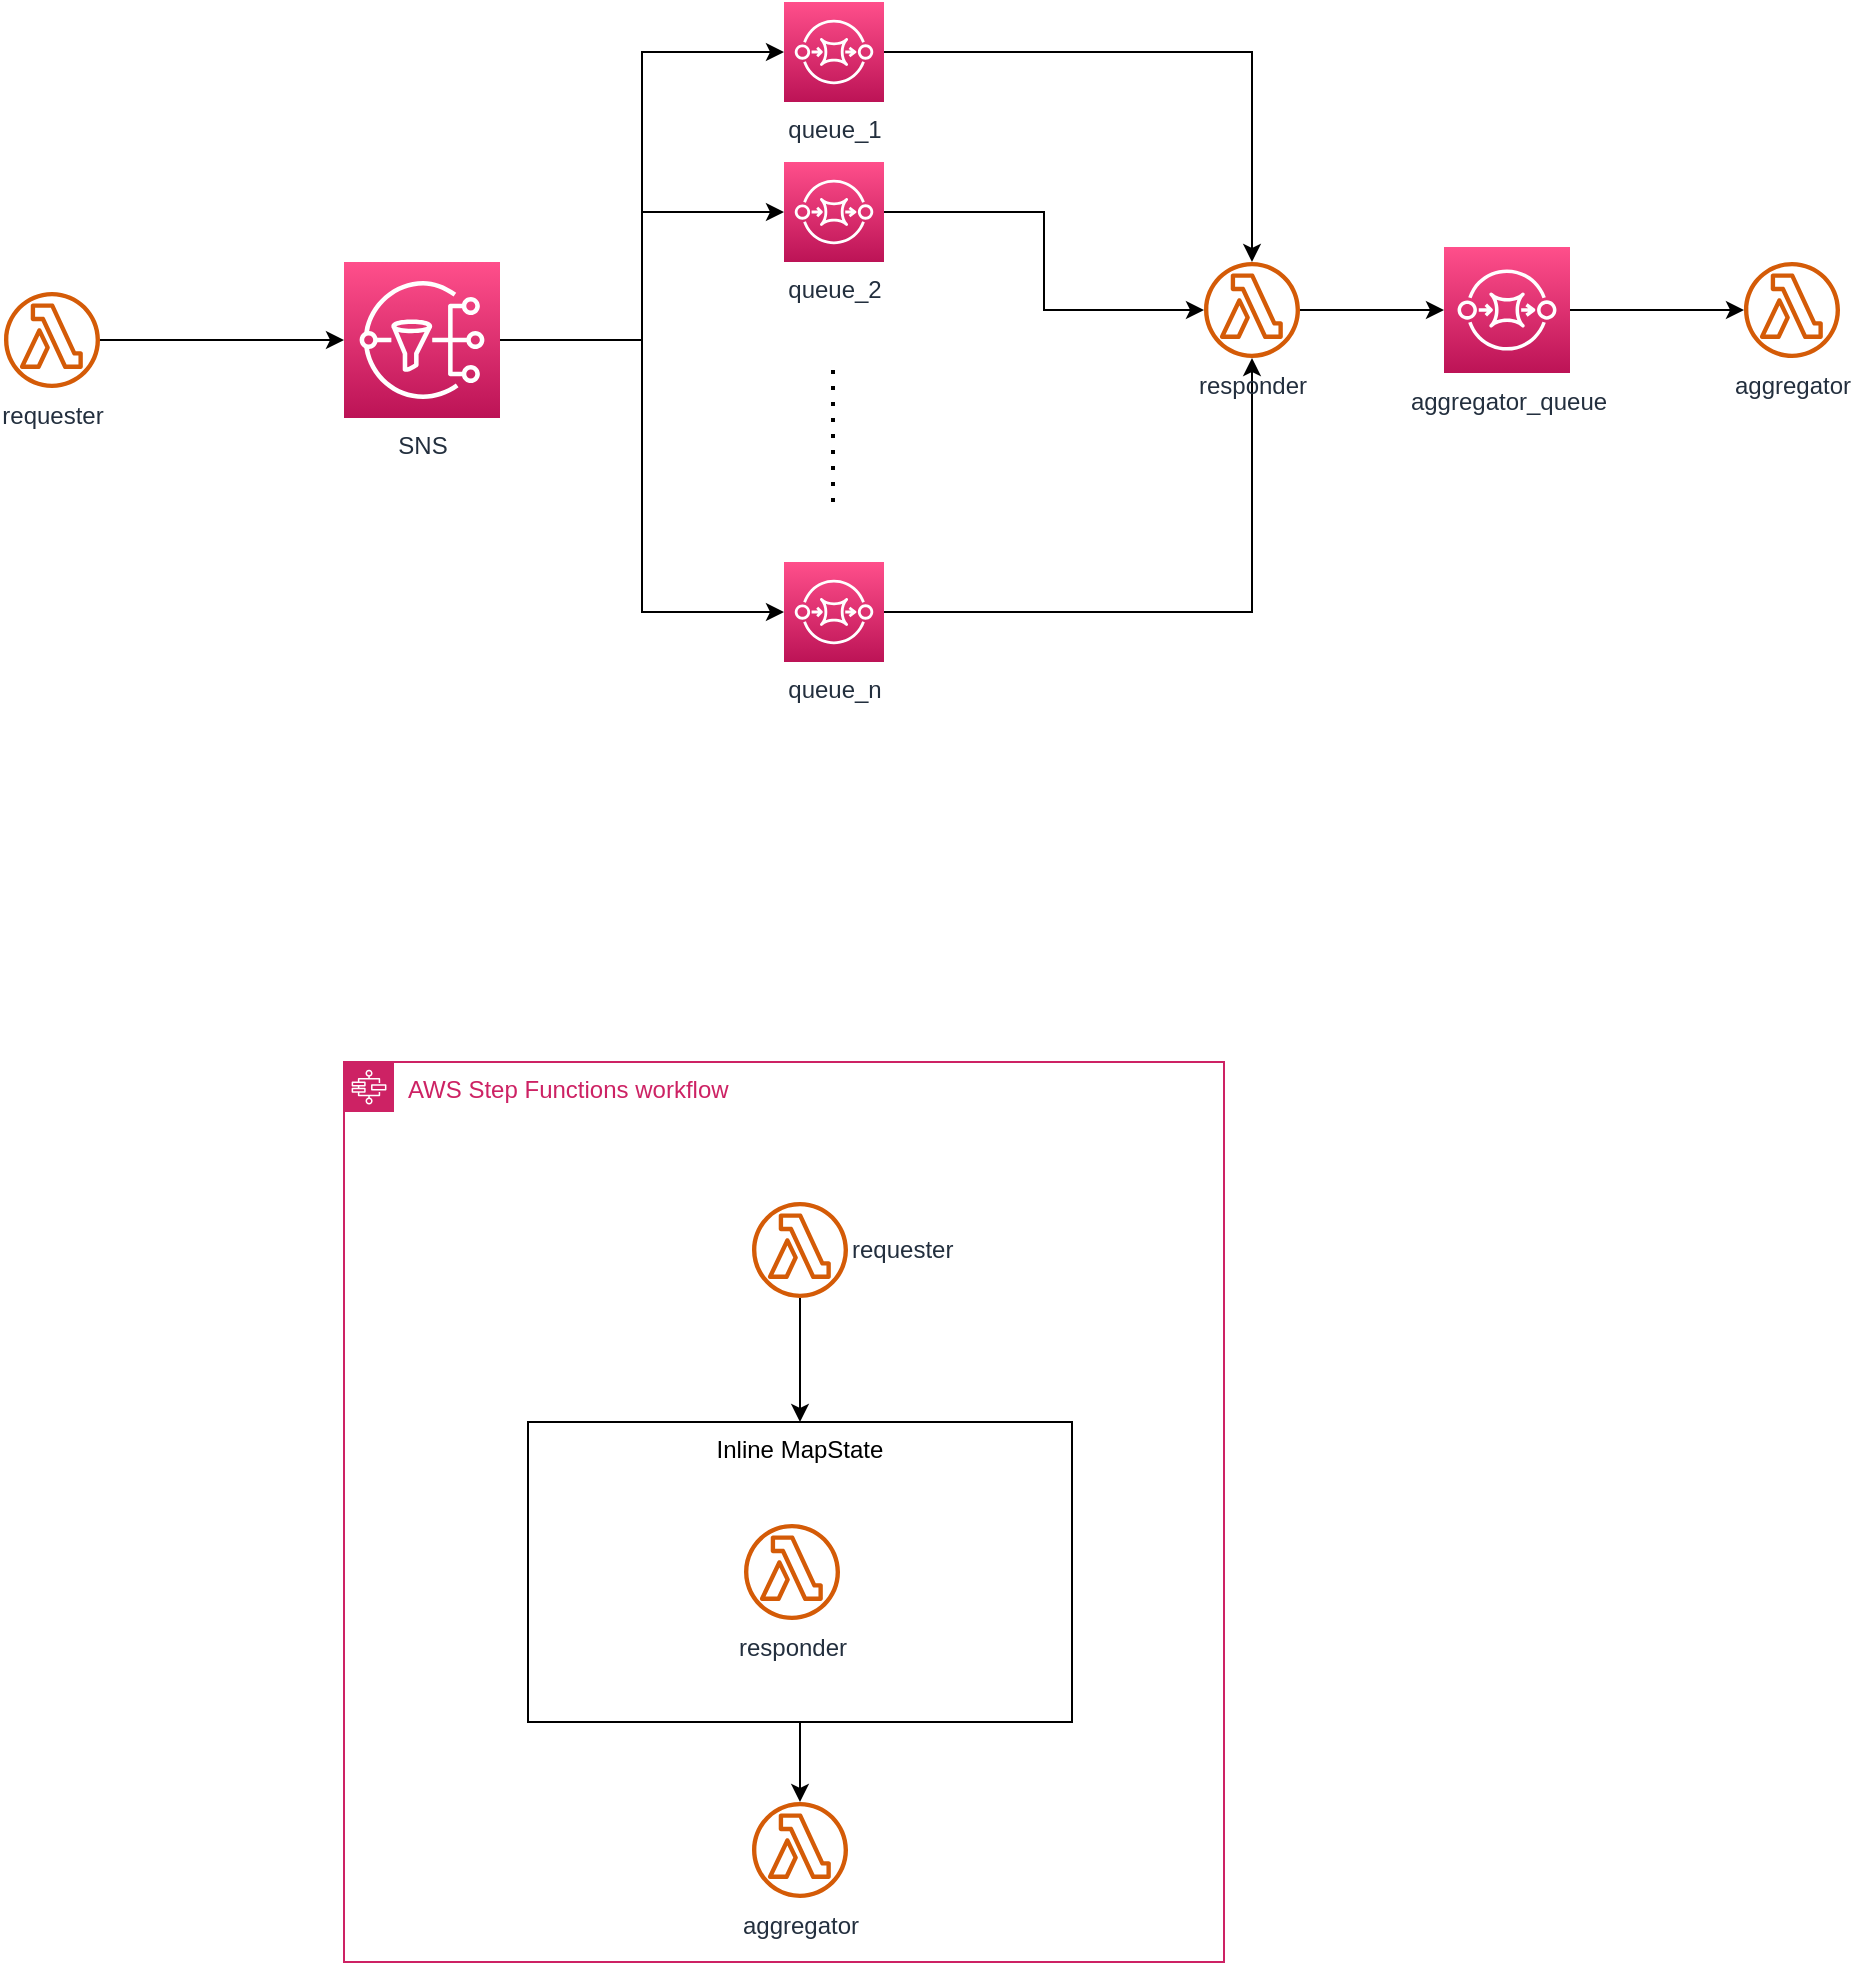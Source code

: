 <mxfile pages="2">
    <diagram name="Page-1" id="cMgIsSccXNj6GCkzzv1q">
        <mxGraphModel dx="2090" dy="933" grid="1" gridSize="10" guides="1" tooltips="1" connect="1" arrows="1" fold="1" page="1" pageScale="1" pageWidth="827" pageHeight="1169" math="0" shadow="0">
            <root>
                <mxCell id="0"/>
                <mxCell id="1" parent="0"/>
                <mxCell id="nxhAr-7SDfGe0P9x2-T0-5" style="edgeStyle=orthogonalEdgeStyle;rounded=0;orthogonalLoop=1;jettySize=auto;html=1;entryX=0;entryY=0.5;entryDx=0;entryDy=0;entryPerimeter=0;" parent="1" source="nxhAr-7SDfGe0P9x2-T0-1" target="nxhAr-7SDfGe0P9x2-T0-2" edge="1">
                    <mxGeometry relative="1" as="geometry"/>
                </mxCell>
                <mxCell id="nxhAr-7SDfGe0P9x2-T0-6" style="edgeStyle=orthogonalEdgeStyle;rounded=0;orthogonalLoop=1;jettySize=auto;html=1;entryX=0;entryY=0.5;entryDx=0;entryDy=0;entryPerimeter=0;" parent="1" source="nxhAr-7SDfGe0P9x2-T0-1" target="nxhAr-7SDfGe0P9x2-T0-3" edge="1">
                    <mxGeometry relative="1" as="geometry"/>
                </mxCell>
                <mxCell id="nxhAr-7SDfGe0P9x2-T0-7" style="edgeStyle=orthogonalEdgeStyle;rounded=0;orthogonalLoop=1;jettySize=auto;html=1;entryX=0;entryY=0.5;entryDx=0;entryDy=0;entryPerimeter=0;" parent="1" source="nxhAr-7SDfGe0P9x2-T0-1" target="nxhAr-7SDfGe0P9x2-T0-4" edge="1">
                    <mxGeometry relative="1" as="geometry"/>
                </mxCell>
                <mxCell id="nxhAr-7SDfGe0P9x2-T0-1" value="SNS" style="sketch=0;points=[[0,0,0],[0.25,0,0],[0.5,0,0],[0.75,0,0],[1,0,0],[0,1,0],[0.25,1,0],[0.5,1,0],[0.75,1,0],[1,1,0],[0,0.25,0],[0,0.5,0],[0,0.75,0],[1,0.25,0],[1,0.5,0],[1,0.75,0]];outlineConnect=0;fontColor=#232F3E;gradientColor=#FF4F8B;gradientDirection=north;fillColor=#BC1356;strokeColor=#ffffff;dashed=0;verticalLabelPosition=bottom;verticalAlign=top;align=center;html=1;fontSize=12;fontStyle=0;aspect=fixed;shape=mxgraph.aws4.resourceIcon;resIcon=mxgraph.aws4.sns;" parent="1" vertex="1">
                    <mxGeometry x="50" y="210" width="78" height="78" as="geometry"/>
                </mxCell>
                <mxCell id="nxhAr-7SDfGe0P9x2-T0-12" style="edgeStyle=orthogonalEdgeStyle;rounded=0;orthogonalLoop=1;jettySize=auto;html=1;" parent="1" source="nxhAr-7SDfGe0P9x2-T0-2" target="nxhAr-7SDfGe0P9x2-T0-9" edge="1">
                    <mxGeometry relative="1" as="geometry"/>
                </mxCell>
                <mxCell id="nxhAr-7SDfGe0P9x2-T0-2" value="queue_1" style="sketch=0;points=[[0,0,0],[0.25,0,0],[0.5,0,0],[0.75,0,0],[1,0,0],[0,1,0],[0.25,1,0],[0.5,1,0],[0.75,1,0],[1,1,0],[0,0.25,0],[0,0.5,0],[0,0.75,0],[1,0.25,0],[1,0.5,0],[1,0.75,0]];outlineConnect=0;fontColor=#232F3E;gradientColor=#FF4F8B;gradientDirection=north;fillColor=#BC1356;strokeColor=#ffffff;dashed=0;verticalLabelPosition=bottom;verticalAlign=top;align=center;html=1;fontSize=12;fontStyle=0;aspect=fixed;shape=mxgraph.aws4.resourceIcon;resIcon=mxgraph.aws4.sqs;" parent="1" vertex="1">
                    <mxGeometry x="270" y="80" width="50" height="50" as="geometry"/>
                </mxCell>
                <mxCell id="nxhAr-7SDfGe0P9x2-T0-11" style="edgeStyle=orthogonalEdgeStyle;rounded=0;orthogonalLoop=1;jettySize=auto;html=1;" parent="1" source="nxhAr-7SDfGe0P9x2-T0-3" target="nxhAr-7SDfGe0P9x2-T0-9" edge="1">
                    <mxGeometry relative="1" as="geometry"/>
                </mxCell>
                <mxCell id="nxhAr-7SDfGe0P9x2-T0-3" value="queue_2" style="sketch=0;points=[[0,0,0],[0.25,0,0],[0.5,0,0],[0.75,0,0],[1,0,0],[0,1,0],[0.25,1,0],[0.5,1,0],[0.75,1,0],[1,1,0],[0,0.25,0],[0,0.5,0],[0,0.75,0],[1,0.25,0],[1,0.5,0],[1,0.75,0]];outlineConnect=0;fontColor=#232F3E;gradientColor=#FF4F8B;gradientDirection=north;fillColor=#BC1356;strokeColor=#ffffff;dashed=0;verticalLabelPosition=bottom;verticalAlign=top;align=center;html=1;fontSize=12;fontStyle=0;aspect=fixed;shape=mxgraph.aws4.resourceIcon;resIcon=mxgraph.aws4.sqs;" parent="1" vertex="1">
                    <mxGeometry x="270" y="160" width="50" height="50" as="geometry"/>
                </mxCell>
                <mxCell id="nxhAr-7SDfGe0P9x2-T0-13" style="edgeStyle=orthogonalEdgeStyle;rounded=0;orthogonalLoop=1;jettySize=auto;html=1;" parent="1" source="nxhAr-7SDfGe0P9x2-T0-4" target="nxhAr-7SDfGe0P9x2-T0-9" edge="1">
                    <mxGeometry relative="1" as="geometry"/>
                </mxCell>
                <mxCell id="nxhAr-7SDfGe0P9x2-T0-4" value="queue_n" style="sketch=0;points=[[0,0,0],[0.25,0,0],[0.5,0,0],[0.75,0,0],[1,0,0],[0,1,0],[0.25,1,0],[0.5,1,0],[0.75,1,0],[1,1,0],[0,0.25,0],[0,0.5,0],[0,0.75,0],[1,0.25,0],[1,0.5,0],[1,0.75,0]];outlineConnect=0;fontColor=#232F3E;gradientColor=#FF4F8B;gradientDirection=north;fillColor=#BC1356;strokeColor=#ffffff;dashed=0;verticalLabelPosition=bottom;verticalAlign=top;align=center;html=1;fontSize=12;fontStyle=0;aspect=fixed;shape=mxgraph.aws4.resourceIcon;resIcon=mxgraph.aws4.sqs;" parent="1" vertex="1">
                    <mxGeometry x="270" y="360" width="50" height="50" as="geometry"/>
                </mxCell>
                <mxCell id="nxhAr-7SDfGe0P9x2-T0-8" value="" style="endArrow=none;dashed=1;html=1;dashPattern=1 3;strokeWidth=2;rounded=0;" parent="1" edge="1">
                    <mxGeometry width="50" height="50" relative="1" as="geometry">
                        <mxPoint x="294.5" y="330" as="sourcePoint"/>
                        <mxPoint x="294.5" y="260" as="targetPoint"/>
                    </mxGeometry>
                </mxCell>
                <mxCell id="nxhAr-7SDfGe0P9x2-T0-15" style="edgeStyle=orthogonalEdgeStyle;rounded=0;orthogonalLoop=1;jettySize=auto;html=1;entryX=0;entryY=0.5;entryDx=0;entryDy=0;entryPerimeter=0;" parent="1" source="nxhAr-7SDfGe0P9x2-T0-9" target="nxhAr-7SDfGe0P9x2-T0-14" edge="1">
                    <mxGeometry relative="1" as="geometry"/>
                </mxCell>
                <mxCell id="nxhAr-7SDfGe0P9x2-T0-9" value="responder" style="sketch=0;outlineConnect=0;fontColor=#232F3E;gradientColor=none;fillColor=#D45B07;strokeColor=none;dashed=0;verticalLabelPosition=bottom;verticalAlign=top;align=center;html=1;fontSize=12;fontStyle=0;aspect=fixed;pointerEvents=1;shape=mxgraph.aws4.lambda_function;" parent="1" vertex="1">
                    <mxGeometry x="480" y="210" width="48" height="48" as="geometry"/>
                </mxCell>
                <mxCell id="nxhAr-7SDfGe0P9x2-T0-17" style="edgeStyle=orthogonalEdgeStyle;rounded=0;orthogonalLoop=1;jettySize=auto;html=1;" parent="1" source="nxhAr-7SDfGe0P9x2-T0-14" target="nxhAr-7SDfGe0P9x2-T0-16" edge="1">
                    <mxGeometry relative="1" as="geometry"/>
                </mxCell>
                <mxCell id="nxhAr-7SDfGe0P9x2-T0-14" value="aggregator_queue" style="sketch=0;points=[[0,0,0],[0.25,0,0],[0.5,0,0],[0.75,0,0],[1,0,0],[0,1,0],[0.25,1,0],[0.5,1,0],[0.75,1,0],[1,1,0],[0,0.25,0],[0,0.5,0],[0,0.75,0],[1,0.25,0],[1,0.5,0],[1,0.75,0]];outlineConnect=0;fontColor=#232F3E;gradientColor=#FF4F8B;gradientDirection=north;fillColor=#BC1356;strokeColor=#ffffff;dashed=0;verticalLabelPosition=bottom;verticalAlign=top;align=center;html=1;fontSize=12;fontStyle=0;aspect=fixed;shape=mxgraph.aws4.resourceIcon;resIcon=mxgraph.aws4.sqs;" parent="1" vertex="1">
                    <mxGeometry x="600" y="202.5" width="63" height="63" as="geometry"/>
                </mxCell>
                <mxCell id="nxhAr-7SDfGe0P9x2-T0-16" value="aggregator" style="sketch=0;outlineConnect=0;fontColor=#232F3E;gradientColor=none;fillColor=#D45B07;strokeColor=none;dashed=0;verticalLabelPosition=bottom;verticalAlign=top;align=center;html=1;fontSize=12;fontStyle=0;aspect=fixed;pointerEvents=1;shape=mxgraph.aws4.lambda_function;" parent="1" vertex="1">
                    <mxGeometry x="750" y="210" width="48" height="48" as="geometry"/>
                </mxCell>
                <mxCell id="nxhAr-7SDfGe0P9x2-T0-19" value="AWS Step Functions workflow" style="points=[[0,0],[0.25,0],[0.5,0],[0.75,0],[1,0],[1,0.25],[1,0.5],[1,0.75],[1,1],[0.75,1],[0.5,1],[0.25,1],[0,1],[0,0.75],[0,0.5],[0,0.25]];outlineConnect=0;gradientColor=none;html=1;whiteSpace=wrap;fontSize=12;fontStyle=0;container=1;pointerEvents=0;collapsible=0;recursiveResize=0;shape=mxgraph.aws4.group;grIcon=mxgraph.aws4.group_aws_step_functions_workflow;strokeColor=#CD2264;fillColor=none;verticalAlign=top;align=left;spacingLeft=30;fontColor=#CD2264;dashed=0;" parent="1" vertex="1">
                    <mxGeometry x="50" y="610" width="440" height="450" as="geometry"/>
                </mxCell>
                <mxCell id="nxhAr-7SDfGe0P9x2-T0-24" style="edgeStyle=orthogonalEdgeStyle;rounded=0;orthogonalLoop=1;jettySize=auto;html=1;" parent="nxhAr-7SDfGe0P9x2-T0-19" source="nxhAr-7SDfGe0P9x2-T0-22" target="nxhAr-7SDfGe0P9x2-T0-23" edge="1">
                    <mxGeometry relative="1" as="geometry"/>
                </mxCell>
                <mxCell id="nxhAr-7SDfGe0P9x2-T0-22" value="requester" style="sketch=0;outlineConnect=0;fontColor=#232F3E;gradientColor=none;fillColor=#D45B07;strokeColor=none;dashed=0;verticalLabelPosition=middle;verticalAlign=middle;align=left;html=1;fontSize=12;fontStyle=0;aspect=fixed;pointerEvents=1;shape=mxgraph.aws4.lambda_function;labelPosition=right;" parent="nxhAr-7SDfGe0P9x2-T0-19" vertex="1">
                    <mxGeometry x="204" y="70" width="48" height="48" as="geometry"/>
                </mxCell>
                <mxCell id="nxhAr-7SDfGe0P9x2-T0-27" style="edgeStyle=orthogonalEdgeStyle;rounded=0;orthogonalLoop=1;jettySize=auto;html=1;" parent="nxhAr-7SDfGe0P9x2-T0-19" source="nxhAr-7SDfGe0P9x2-T0-23" target="nxhAr-7SDfGe0P9x2-T0-26" edge="1">
                    <mxGeometry relative="1" as="geometry"/>
                </mxCell>
                <mxCell id="nxhAr-7SDfGe0P9x2-T0-23" value="Inline MapState" style="rounded=0;whiteSpace=wrap;html=1;verticalAlign=top;labelPosition=center;verticalLabelPosition=middle;align=center;" parent="nxhAr-7SDfGe0P9x2-T0-19" vertex="1">
                    <mxGeometry x="92" y="180" width="272" height="150" as="geometry"/>
                </mxCell>
                <mxCell id="nxhAr-7SDfGe0P9x2-T0-25" value="responder" style="sketch=0;outlineConnect=0;fontColor=#232F3E;gradientColor=none;fillColor=#D45B07;strokeColor=none;dashed=0;verticalLabelPosition=bottom;verticalAlign=top;align=center;html=1;fontSize=12;fontStyle=0;aspect=fixed;pointerEvents=1;shape=mxgraph.aws4.lambda_function;" parent="nxhAr-7SDfGe0P9x2-T0-19" vertex="1">
                    <mxGeometry x="200" y="231" width="48" height="48" as="geometry"/>
                </mxCell>
                <mxCell id="nxhAr-7SDfGe0P9x2-T0-26" value="aggregator" style="sketch=0;outlineConnect=0;fontColor=#232F3E;gradientColor=none;fillColor=#D45B07;strokeColor=none;dashed=0;verticalLabelPosition=bottom;verticalAlign=top;align=center;html=1;fontSize=12;fontStyle=0;aspect=fixed;pointerEvents=1;shape=mxgraph.aws4.lambda_function;" parent="nxhAr-7SDfGe0P9x2-T0-19" vertex="1">
                    <mxGeometry x="204" y="370" width="48" height="48" as="geometry"/>
                </mxCell>
                <mxCell id="nxhAr-7SDfGe0P9x2-T0-21" style="edgeStyle=orthogonalEdgeStyle;rounded=0;orthogonalLoop=1;jettySize=auto;html=1;entryX=0;entryY=0.5;entryDx=0;entryDy=0;entryPerimeter=0;" parent="1" source="nxhAr-7SDfGe0P9x2-T0-20" target="nxhAr-7SDfGe0P9x2-T0-1" edge="1">
                    <mxGeometry relative="1" as="geometry"/>
                </mxCell>
                <mxCell id="nxhAr-7SDfGe0P9x2-T0-20" value="requester" style="sketch=0;outlineConnect=0;fontColor=#232F3E;gradientColor=none;fillColor=#D45B07;strokeColor=none;dashed=0;verticalLabelPosition=bottom;verticalAlign=top;align=center;html=1;fontSize=12;fontStyle=0;aspect=fixed;pointerEvents=1;shape=mxgraph.aws4.lambda_function;" parent="1" vertex="1">
                    <mxGeometry x="-120" y="225" width="48" height="48" as="geometry"/>
                </mxCell>
            </root>
        </mxGraphModel>
    </diagram>
</mxfile>